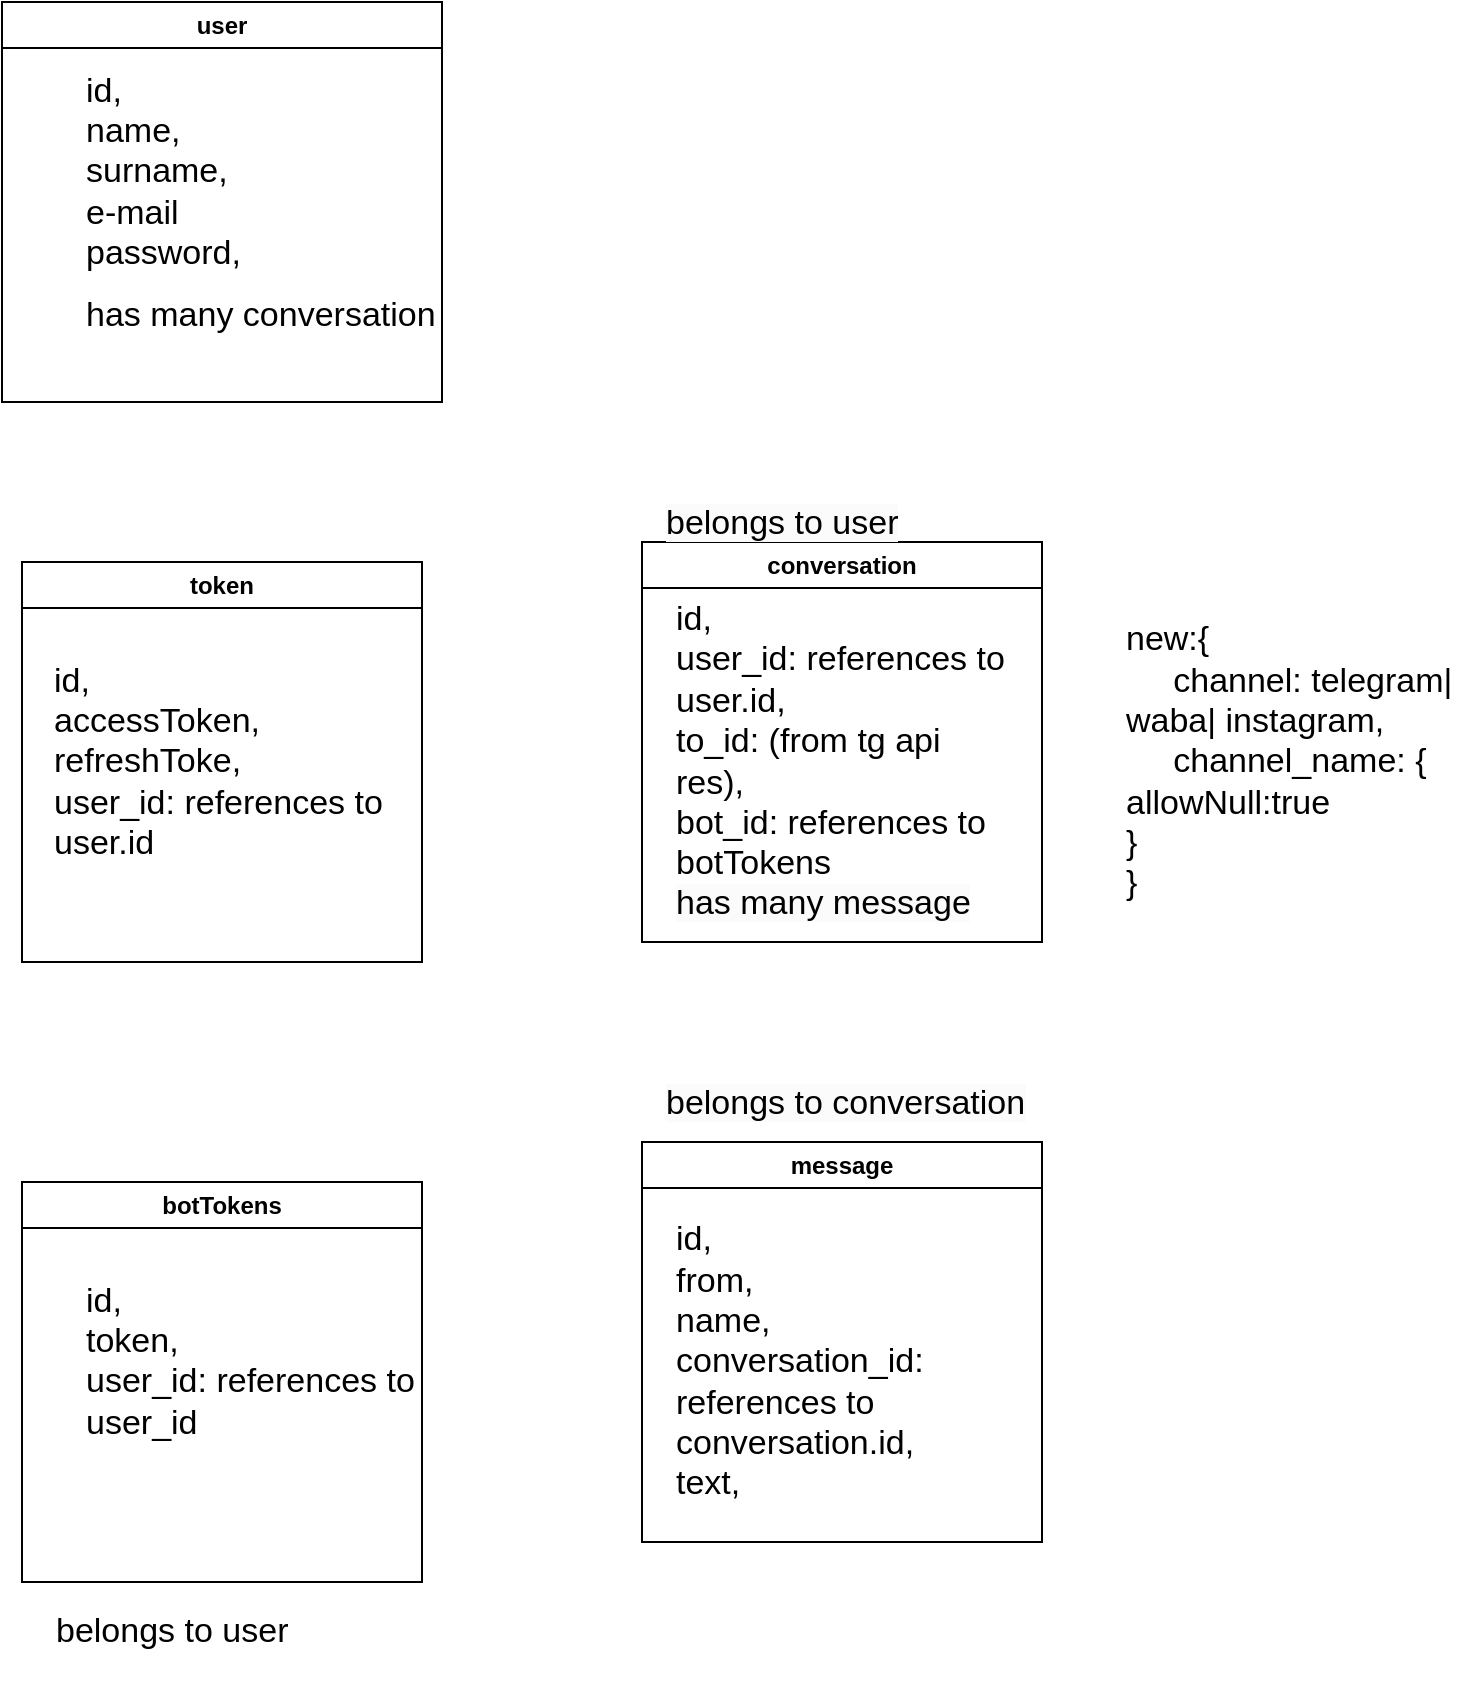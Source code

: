 <mxfile version="22.0.8" type="github">
  <diagram name="Страница — 1" id="BuUBem0ewHwfyIRjRMvE">
    <mxGraphModel dx="1050" dy="522" grid="1" gridSize="10" guides="1" tooltips="1" connect="1" arrows="1" fold="1" page="1" pageScale="1" pageWidth="827" pageHeight="1169" math="0" shadow="0">
      <root>
        <mxCell id="0" />
        <mxCell id="1" parent="0" />
        <mxCell id="44ufFwkmmPq3kVpbUtVz-3" value="user" style="swimlane;whiteSpace=wrap;html=1;" parent="1" vertex="1">
          <mxGeometry x="70" y="250" width="220" height="200" as="geometry" />
        </mxCell>
        <mxCell id="44ufFwkmmPq3kVpbUtVz-4" value="&lt;div style=&quot;font-size: 17px;&quot;&gt;&lt;span style=&quot;background-color: initial;&quot;&gt;&lt;font style=&quot;font-size: 17px;&quot;&gt;id,&lt;/font&gt;&lt;/span&gt;&lt;/div&gt;&lt;div style=&quot;font-size: 17px;&quot;&gt;&lt;span style=&quot;background-color: initial;&quot;&gt;&lt;font style=&quot;font-size: 17px;&quot;&gt;name,&lt;/font&gt;&lt;/span&gt;&lt;/div&gt;&lt;div style=&quot;font-size: 17px;&quot;&gt;&lt;span style=&quot;background-color: initial;&quot;&gt;&lt;font style=&quot;font-size: 17px;&quot;&gt;surname,&lt;/font&gt;&lt;/span&gt;&lt;/div&gt;&lt;div style=&quot;font-size: 17px;&quot;&gt;&lt;span style=&quot;background-color: initial;&quot;&gt;&lt;font style=&quot;font-size: 17px;&quot;&gt;e-mail&lt;/font&gt;&lt;/span&gt;&lt;/div&gt;&lt;div style=&quot;font-size: 17px;&quot;&gt;&lt;span style=&quot;background-color: initial;&quot;&gt;&lt;font style=&quot;font-size: 17px;&quot;&gt;password,&lt;/font&gt;&lt;/span&gt;&lt;/div&gt;" style="text;strokeColor=none;align=left;fillColor=none;html=1;verticalAlign=middle;whiteSpace=wrap;rounded=0;" parent="44ufFwkmmPq3kVpbUtVz-3" vertex="1">
          <mxGeometry x="40" y="60" width="60" height="50" as="geometry" />
        </mxCell>
        <mxCell id="44ufFwkmmPq3kVpbUtVz-12" value="&lt;span style=&quot;font-size: 17px;&quot;&gt;has many conversation&lt;/span&gt;" style="text;whiteSpace=wrap;html=1;" parent="44ufFwkmmPq3kVpbUtVz-3" vertex="1">
          <mxGeometry x="40" y="140" width="200" height="40" as="geometry" />
        </mxCell>
        <mxCell id="44ufFwkmmPq3kVpbUtVz-6" value="botTokens" style="swimlane;whiteSpace=wrap;html=1;startSize=23;" parent="1" vertex="1">
          <mxGeometry x="80" y="840" width="200" height="200" as="geometry" />
        </mxCell>
        <mxCell id="44ufFwkmmPq3kVpbUtVz-7" value="&lt;div style=&quot;font-size: 17px;&quot;&gt;&lt;span style=&quot;background-color: initial;&quot;&gt;&lt;font style=&quot;font-size: 17px;&quot;&gt;id,&lt;/font&gt;&lt;/span&gt;&lt;/div&gt;&lt;div style=&quot;font-size: 17px;&quot;&gt;token,&amp;nbsp;&lt;/div&gt;&lt;div style=&quot;font-size: 17px;&quot;&gt;user_id: references to user_id&lt;/div&gt;&lt;div style=&quot;font-size: 17px;&quot;&gt;&lt;br&gt;&lt;/div&gt;" style="text;strokeColor=none;align=left;fillColor=none;html=1;verticalAlign=middle;whiteSpace=wrap;rounded=0;" parent="44ufFwkmmPq3kVpbUtVz-6" vertex="1">
          <mxGeometry x="30" y="75" width="170" height="50" as="geometry" />
        </mxCell>
        <mxCell id="44ufFwkmmPq3kVpbUtVz-9" value="conversation" style="swimlane;whiteSpace=wrap;html=1;startSize=23;" parent="1" vertex="1">
          <mxGeometry x="390" y="520" width="200" height="200" as="geometry" />
        </mxCell>
        <mxCell id="44ufFwkmmPq3kVpbUtVz-10" value="&lt;div style=&quot;font-size: 17px;&quot;&gt;&lt;span style=&quot;background-color: initial;&quot;&gt;&lt;font style=&quot;font-size: 17px;&quot;&gt;id,&lt;/font&gt;&lt;/span&gt;&lt;/div&gt;&lt;div style=&quot;font-size: 17px;&quot;&gt;user_id: references to user.id,&amp;nbsp;&lt;/div&gt;&lt;div style=&quot;font-size: 17px;&quot;&gt;to_id: (from tg api res),&lt;br&gt;bot_id: references to botTokens&lt;br&gt;&lt;br&gt;&lt;/div&gt;" style="text;strokeColor=none;align=left;fillColor=none;html=1;verticalAlign=middle;whiteSpace=wrap;rounded=0;" parent="44ufFwkmmPq3kVpbUtVz-9" vertex="1">
          <mxGeometry x="15" y="85" width="170" height="50" as="geometry" />
        </mxCell>
        <mxCell id="44ufFwkmmPq3kVpbUtVz-17" value="&lt;br&gt;&lt;span style=&quot;color: rgb(0, 0, 0); font-family: Helvetica; font-size: 17px; font-style: normal; font-variant-ligatures: normal; font-variant-caps: normal; font-weight: 400; letter-spacing: normal; orphans: 2; text-align: left; text-indent: 0px; text-transform: none; widows: 2; word-spacing: 0px; -webkit-text-stroke-width: 0px; background-color: rgb(251, 251, 251); text-decoration-thickness: initial; text-decoration-style: initial; text-decoration-color: initial; float: none; display: inline !important;&quot;&gt;has many message&lt;/span&gt;" style="text;whiteSpace=wrap;html=1;" parent="44ufFwkmmPq3kVpbUtVz-9" vertex="1">
          <mxGeometry x="15" y="150" width="200" height="40" as="geometry" />
        </mxCell>
        <mxCell id="44ufFwkmmPq3kVpbUtVz-11" value="&#xa;&lt;span style=&quot;color: rgb(0, 0, 0); font-family: Helvetica; font-size: 17px; font-style: normal; font-variant-ligatures: normal; font-variant-caps: normal; font-weight: 400; letter-spacing: normal; orphans: 2; text-align: left; text-indent: 0px; text-transform: none; widows: 2; word-spacing: 0px; -webkit-text-stroke-width: 0px; background-color: rgb(251, 251, 251); text-decoration-thickness: initial; text-decoration-style: initial; text-decoration-color: initial; float: none; display: inline !important;&quot;&gt;belongs to user&lt;/span&gt;&#xa;&#xa;" style="text;whiteSpace=wrap;html=1;" parent="1" vertex="1">
          <mxGeometry x="400" y="480" width="200" height="40" as="geometry" />
        </mxCell>
        <mxCell id="44ufFwkmmPq3kVpbUtVz-13" value="message" style="swimlane;whiteSpace=wrap;html=1;startSize=23;" parent="1" vertex="1">
          <mxGeometry x="390" y="820" width="200" height="200" as="geometry" />
        </mxCell>
        <mxCell id="44ufFwkmmPq3kVpbUtVz-14" value="&lt;div style=&quot;font-size: 17px;&quot;&gt;&lt;span style=&quot;background-color: initial;&quot;&gt;&lt;font style=&quot;font-size: 17px;&quot;&gt;id,&lt;/font&gt;&lt;/span&gt;&lt;/div&gt;&lt;div style=&quot;font-size: 17px;&quot;&gt;from,&lt;br&gt;name,&lt;br&gt;conversation_id: references to conversation.id,&lt;br&gt;text,&amp;nbsp;&lt;/div&gt;" style="text;strokeColor=none;align=left;fillColor=none;html=1;verticalAlign=middle;whiteSpace=wrap;rounded=0;" parent="44ufFwkmmPq3kVpbUtVz-13" vertex="1">
          <mxGeometry x="15" y="85" width="170" height="50" as="geometry" />
        </mxCell>
        <mxCell id="44ufFwkmmPq3kVpbUtVz-16" value="&lt;br&gt;&lt;span style=&quot;color: rgb(0, 0, 0); font-family: Helvetica; font-size: 17px; font-style: normal; font-variant-ligatures: normal; font-variant-caps: normal; font-weight: 400; letter-spacing: normal; orphans: 2; text-align: left; text-indent: 0px; text-transform: none; widows: 2; word-spacing: 0px; -webkit-text-stroke-width: 0px; background-color: rgb(251, 251, 251); text-decoration-thickness: initial; text-decoration-style: initial; text-decoration-color: initial; float: none; display: inline !important;&quot;&gt;belongs to conversation&lt;/span&gt;&lt;br&gt;" style="text;whiteSpace=wrap;html=1;" parent="1" vertex="1">
          <mxGeometry x="400" y="770" width="200" height="40" as="geometry" />
        </mxCell>
        <mxCell id="J_ukBCQktdDqZjA1IaZ4-1" value="token" style="swimlane;whiteSpace=wrap;html=1;startSize=23;" vertex="1" parent="1">
          <mxGeometry x="80" y="530" width="200" height="200" as="geometry" />
        </mxCell>
        <mxCell id="J_ukBCQktdDqZjA1IaZ4-2" value="&lt;div style=&quot;font-size: 17px;&quot;&gt;&lt;span style=&quot;background-color: initial;&quot;&gt;&lt;font style=&quot;font-size: 17px;&quot;&gt;id,&lt;/font&gt;&lt;/span&gt;&lt;/div&gt;&lt;div style=&quot;font-size: 17px;&quot;&gt;accessToken,&amp;nbsp;&lt;br&gt;refreshToke,&lt;/div&gt;&lt;div style=&quot;font-size: 17px;&quot;&gt;&lt;span style=&quot;background-color: initial;&quot;&gt;&lt;font style=&quot;font-size: 17px;&quot;&gt;user_id: references to user.id&lt;/font&gt;&lt;/span&gt;&lt;/div&gt;" style="text;strokeColor=none;align=left;fillColor=none;html=1;verticalAlign=middle;whiteSpace=wrap;rounded=0;" vertex="1" parent="J_ukBCQktdDqZjA1IaZ4-1">
          <mxGeometry x="14" y="75" width="170" height="50" as="geometry" />
        </mxCell>
        <mxCell id="J_ukBCQktdDqZjA1IaZ4-3" value="&lt;div style=&quot;font-size: 17px;&quot;&gt;belongs to user&lt;/div&gt;" style="text;strokeColor=none;align=left;fillColor=none;html=1;verticalAlign=middle;whiteSpace=wrap;rounded=0;" vertex="1" parent="1">
          <mxGeometry x="95" y="1040" width="170" height="50" as="geometry" />
        </mxCell>
        <mxCell id="J_ukBCQktdDqZjA1IaZ4-4" value="&lt;div style=&quot;font-size: 17px;&quot;&gt;new:{&amp;nbsp;&lt;br&gt;&amp;nbsp; &amp;nbsp; &amp;nbsp;channel: telegram| waba| instagram,&lt;/div&gt;&lt;div style=&quot;font-size: 17px;&quot;&gt;&amp;nbsp; &amp;nbsp; &amp;nbsp;channel_name: {&lt;br&gt;allowNull:true&lt;br&gt;}&amp;nbsp; &amp;nbsp;&lt;br&gt;}&lt;/div&gt;" style="text;strokeColor=none;align=left;fillColor=none;html=1;verticalAlign=middle;whiteSpace=wrap;rounded=0;" vertex="1" parent="1">
          <mxGeometry x="630" y="602.5" width="170" height="55" as="geometry" />
        </mxCell>
      </root>
    </mxGraphModel>
  </diagram>
</mxfile>
